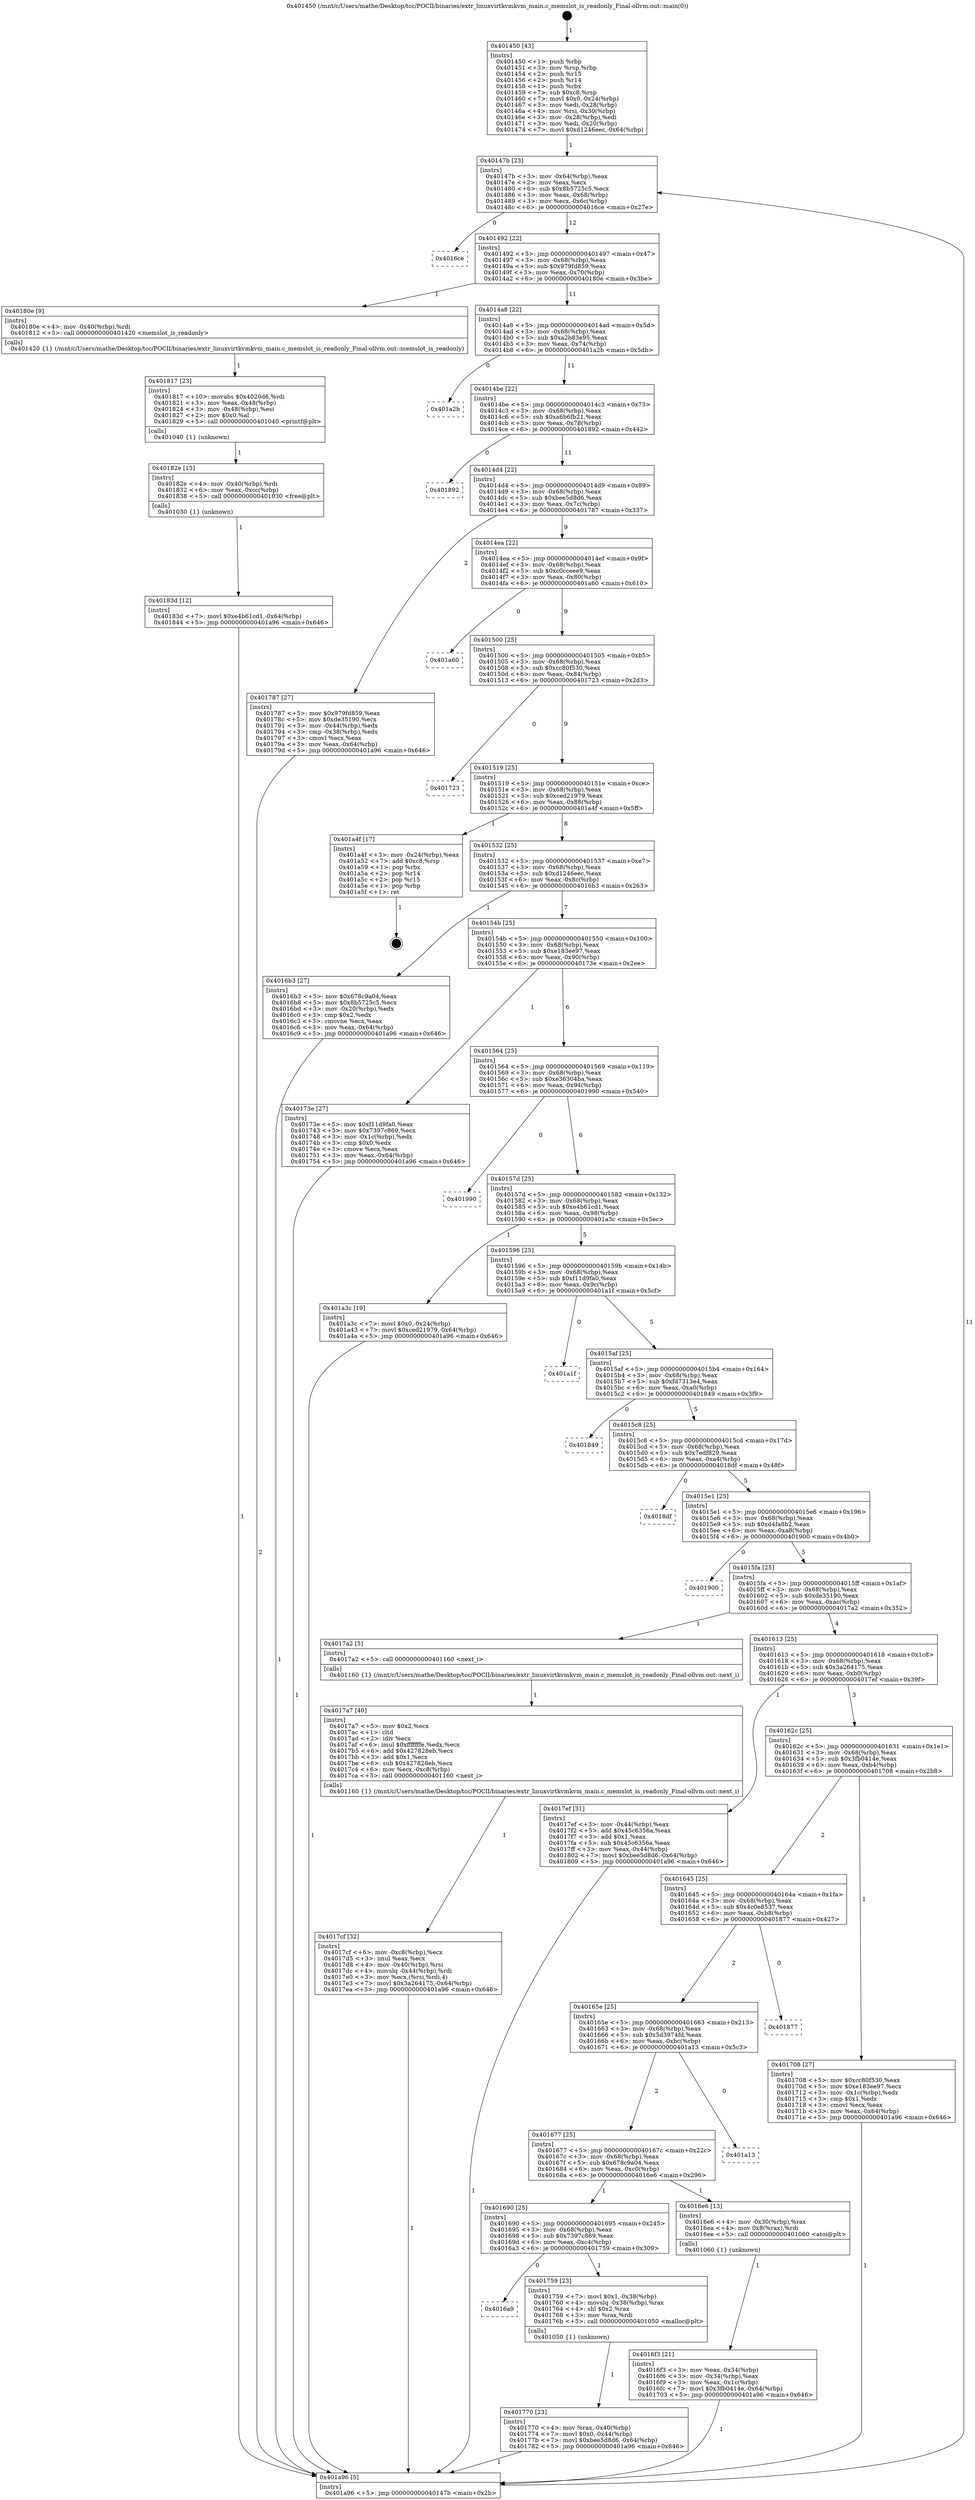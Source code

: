 digraph "0x401450" {
  label = "0x401450 (/mnt/c/Users/mathe/Desktop/tcc/POCII/binaries/extr_linuxvirtkvmkvm_main.c_memslot_is_readonly_Final-ollvm.out::main(0))"
  labelloc = "t"
  node[shape=record]

  Entry [label="",width=0.3,height=0.3,shape=circle,fillcolor=black,style=filled]
  "0x40147b" [label="{
     0x40147b [23]\l
     | [instrs]\l
     &nbsp;&nbsp;0x40147b \<+3\>: mov -0x64(%rbp),%eax\l
     &nbsp;&nbsp;0x40147e \<+2\>: mov %eax,%ecx\l
     &nbsp;&nbsp;0x401480 \<+6\>: sub $0x8b5725c5,%ecx\l
     &nbsp;&nbsp;0x401486 \<+3\>: mov %eax,-0x68(%rbp)\l
     &nbsp;&nbsp;0x401489 \<+3\>: mov %ecx,-0x6c(%rbp)\l
     &nbsp;&nbsp;0x40148c \<+6\>: je 00000000004016ce \<main+0x27e\>\l
  }"]
  "0x4016ce" [label="{
     0x4016ce\l
  }", style=dashed]
  "0x401492" [label="{
     0x401492 [22]\l
     | [instrs]\l
     &nbsp;&nbsp;0x401492 \<+5\>: jmp 0000000000401497 \<main+0x47\>\l
     &nbsp;&nbsp;0x401497 \<+3\>: mov -0x68(%rbp),%eax\l
     &nbsp;&nbsp;0x40149a \<+5\>: sub $0x979fd859,%eax\l
     &nbsp;&nbsp;0x40149f \<+3\>: mov %eax,-0x70(%rbp)\l
     &nbsp;&nbsp;0x4014a2 \<+6\>: je 000000000040180e \<main+0x3be\>\l
  }"]
  Exit [label="",width=0.3,height=0.3,shape=circle,fillcolor=black,style=filled,peripheries=2]
  "0x40180e" [label="{
     0x40180e [9]\l
     | [instrs]\l
     &nbsp;&nbsp;0x40180e \<+4\>: mov -0x40(%rbp),%rdi\l
     &nbsp;&nbsp;0x401812 \<+5\>: call 0000000000401420 \<memslot_is_readonly\>\l
     | [calls]\l
     &nbsp;&nbsp;0x401420 \{1\} (/mnt/c/Users/mathe/Desktop/tcc/POCII/binaries/extr_linuxvirtkvmkvm_main.c_memslot_is_readonly_Final-ollvm.out::memslot_is_readonly)\l
  }"]
  "0x4014a8" [label="{
     0x4014a8 [22]\l
     | [instrs]\l
     &nbsp;&nbsp;0x4014a8 \<+5\>: jmp 00000000004014ad \<main+0x5d\>\l
     &nbsp;&nbsp;0x4014ad \<+3\>: mov -0x68(%rbp),%eax\l
     &nbsp;&nbsp;0x4014b0 \<+5\>: sub $0xa2b83e95,%eax\l
     &nbsp;&nbsp;0x4014b5 \<+3\>: mov %eax,-0x74(%rbp)\l
     &nbsp;&nbsp;0x4014b8 \<+6\>: je 0000000000401a2b \<main+0x5db\>\l
  }"]
  "0x40183d" [label="{
     0x40183d [12]\l
     | [instrs]\l
     &nbsp;&nbsp;0x40183d \<+7\>: movl $0xe4b61cd1,-0x64(%rbp)\l
     &nbsp;&nbsp;0x401844 \<+5\>: jmp 0000000000401a96 \<main+0x646\>\l
  }"]
  "0x401a2b" [label="{
     0x401a2b\l
  }", style=dashed]
  "0x4014be" [label="{
     0x4014be [22]\l
     | [instrs]\l
     &nbsp;&nbsp;0x4014be \<+5\>: jmp 00000000004014c3 \<main+0x73\>\l
     &nbsp;&nbsp;0x4014c3 \<+3\>: mov -0x68(%rbp),%eax\l
     &nbsp;&nbsp;0x4014c6 \<+5\>: sub $0xa6b6fb21,%eax\l
     &nbsp;&nbsp;0x4014cb \<+3\>: mov %eax,-0x78(%rbp)\l
     &nbsp;&nbsp;0x4014ce \<+6\>: je 0000000000401892 \<main+0x442\>\l
  }"]
  "0x40182e" [label="{
     0x40182e [15]\l
     | [instrs]\l
     &nbsp;&nbsp;0x40182e \<+4\>: mov -0x40(%rbp),%rdi\l
     &nbsp;&nbsp;0x401832 \<+6\>: mov %eax,-0xcc(%rbp)\l
     &nbsp;&nbsp;0x401838 \<+5\>: call 0000000000401030 \<free@plt\>\l
     | [calls]\l
     &nbsp;&nbsp;0x401030 \{1\} (unknown)\l
  }"]
  "0x401892" [label="{
     0x401892\l
  }", style=dashed]
  "0x4014d4" [label="{
     0x4014d4 [22]\l
     | [instrs]\l
     &nbsp;&nbsp;0x4014d4 \<+5\>: jmp 00000000004014d9 \<main+0x89\>\l
     &nbsp;&nbsp;0x4014d9 \<+3\>: mov -0x68(%rbp),%eax\l
     &nbsp;&nbsp;0x4014dc \<+5\>: sub $0xbee5d8d6,%eax\l
     &nbsp;&nbsp;0x4014e1 \<+3\>: mov %eax,-0x7c(%rbp)\l
     &nbsp;&nbsp;0x4014e4 \<+6\>: je 0000000000401787 \<main+0x337\>\l
  }"]
  "0x401817" [label="{
     0x401817 [23]\l
     | [instrs]\l
     &nbsp;&nbsp;0x401817 \<+10\>: movabs $0x4020d6,%rdi\l
     &nbsp;&nbsp;0x401821 \<+3\>: mov %eax,-0x48(%rbp)\l
     &nbsp;&nbsp;0x401824 \<+3\>: mov -0x48(%rbp),%esi\l
     &nbsp;&nbsp;0x401827 \<+2\>: mov $0x0,%al\l
     &nbsp;&nbsp;0x401829 \<+5\>: call 0000000000401040 \<printf@plt\>\l
     | [calls]\l
     &nbsp;&nbsp;0x401040 \{1\} (unknown)\l
  }"]
  "0x401787" [label="{
     0x401787 [27]\l
     | [instrs]\l
     &nbsp;&nbsp;0x401787 \<+5\>: mov $0x979fd859,%eax\l
     &nbsp;&nbsp;0x40178c \<+5\>: mov $0xde35190,%ecx\l
     &nbsp;&nbsp;0x401791 \<+3\>: mov -0x44(%rbp),%edx\l
     &nbsp;&nbsp;0x401794 \<+3\>: cmp -0x38(%rbp),%edx\l
     &nbsp;&nbsp;0x401797 \<+3\>: cmovl %ecx,%eax\l
     &nbsp;&nbsp;0x40179a \<+3\>: mov %eax,-0x64(%rbp)\l
     &nbsp;&nbsp;0x40179d \<+5\>: jmp 0000000000401a96 \<main+0x646\>\l
  }"]
  "0x4014ea" [label="{
     0x4014ea [22]\l
     | [instrs]\l
     &nbsp;&nbsp;0x4014ea \<+5\>: jmp 00000000004014ef \<main+0x9f\>\l
     &nbsp;&nbsp;0x4014ef \<+3\>: mov -0x68(%rbp),%eax\l
     &nbsp;&nbsp;0x4014f2 \<+5\>: sub $0xc0cceee9,%eax\l
     &nbsp;&nbsp;0x4014f7 \<+3\>: mov %eax,-0x80(%rbp)\l
     &nbsp;&nbsp;0x4014fa \<+6\>: je 0000000000401a60 \<main+0x610\>\l
  }"]
  "0x4017cf" [label="{
     0x4017cf [32]\l
     | [instrs]\l
     &nbsp;&nbsp;0x4017cf \<+6\>: mov -0xc8(%rbp),%ecx\l
     &nbsp;&nbsp;0x4017d5 \<+3\>: imul %eax,%ecx\l
     &nbsp;&nbsp;0x4017d8 \<+4\>: mov -0x40(%rbp),%rsi\l
     &nbsp;&nbsp;0x4017dc \<+4\>: movslq -0x44(%rbp),%rdi\l
     &nbsp;&nbsp;0x4017e0 \<+3\>: mov %ecx,(%rsi,%rdi,4)\l
     &nbsp;&nbsp;0x4017e3 \<+7\>: movl $0x3a264175,-0x64(%rbp)\l
     &nbsp;&nbsp;0x4017ea \<+5\>: jmp 0000000000401a96 \<main+0x646\>\l
  }"]
  "0x401a60" [label="{
     0x401a60\l
  }", style=dashed]
  "0x401500" [label="{
     0x401500 [25]\l
     | [instrs]\l
     &nbsp;&nbsp;0x401500 \<+5\>: jmp 0000000000401505 \<main+0xb5\>\l
     &nbsp;&nbsp;0x401505 \<+3\>: mov -0x68(%rbp),%eax\l
     &nbsp;&nbsp;0x401508 \<+5\>: sub $0xcc80f530,%eax\l
     &nbsp;&nbsp;0x40150d \<+6\>: mov %eax,-0x84(%rbp)\l
     &nbsp;&nbsp;0x401513 \<+6\>: je 0000000000401723 \<main+0x2d3\>\l
  }"]
  "0x4017a7" [label="{
     0x4017a7 [40]\l
     | [instrs]\l
     &nbsp;&nbsp;0x4017a7 \<+5\>: mov $0x2,%ecx\l
     &nbsp;&nbsp;0x4017ac \<+1\>: cltd\l
     &nbsp;&nbsp;0x4017ad \<+2\>: idiv %ecx\l
     &nbsp;&nbsp;0x4017af \<+6\>: imul $0xfffffffe,%edx,%ecx\l
     &nbsp;&nbsp;0x4017b5 \<+6\>: add $0x427828eb,%ecx\l
     &nbsp;&nbsp;0x4017bb \<+3\>: add $0x1,%ecx\l
     &nbsp;&nbsp;0x4017be \<+6\>: sub $0x427828eb,%ecx\l
     &nbsp;&nbsp;0x4017c4 \<+6\>: mov %ecx,-0xc8(%rbp)\l
     &nbsp;&nbsp;0x4017ca \<+5\>: call 0000000000401160 \<next_i\>\l
     | [calls]\l
     &nbsp;&nbsp;0x401160 \{1\} (/mnt/c/Users/mathe/Desktop/tcc/POCII/binaries/extr_linuxvirtkvmkvm_main.c_memslot_is_readonly_Final-ollvm.out::next_i)\l
  }"]
  "0x401723" [label="{
     0x401723\l
  }", style=dashed]
  "0x401519" [label="{
     0x401519 [25]\l
     | [instrs]\l
     &nbsp;&nbsp;0x401519 \<+5\>: jmp 000000000040151e \<main+0xce\>\l
     &nbsp;&nbsp;0x40151e \<+3\>: mov -0x68(%rbp),%eax\l
     &nbsp;&nbsp;0x401521 \<+5\>: sub $0xced21979,%eax\l
     &nbsp;&nbsp;0x401526 \<+6\>: mov %eax,-0x88(%rbp)\l
     &nbsp;&nbsp;0x40152c \<+6\>: je 0000000000401a4f \<main+0x5ff\>\l
  }"]
  "0x401770" [label="{
     0x401770 [23]\l
     | [instrs]\l
     &nbsp;&nbsp;0x401770 \<+4\>: mov %rax,-0x40(%rbp)\l
     &nbsp;&nbsp;0x401774 \<+7\>: movl $0x0,-0x44(%rbp)\l
     &nbsp;&nbsp;0x40177b \<+7\>: movl $0xbee5d8d6,-0x64(%rbp)\l
     &nbsp;&nbsp;0x401782 \<+5\>: jmp 0000000000401a96 \<main+0x646\>\l
  }"]
  "0x401a4f" [label="{
     0x401a4f [17]\l
     | [instrs]\l
     &nbsp;&nbsp;0x401a4f \<+3\>: mov -0x24(%rbp),%eax\l
     &nbsp;&nbsp;0x401a52 \<+7\>: add $0xc8,%rsp\l
     &nbsp;&nbsp;0x401a59 \<+1\>: pop %rbx\l
     &nbsp;&nbsp;0x401a5a \<+2\>: pop %r14\l
     &nbsp;&nbsp;0x401a5c \<+2\>: pop %r15\l
     &nbsp;&nbsp;0x401a5e \<+1\>: pop %rbp\l
     &nbsp;&nbsp;0x401a5f \<+1\>: ret\l
  }"]
  "0x401532" [label="{
     0x401532 [25]\l
     | [instrs]\l
     &nbsp;&nbsp;0x401532 \<+5\>: jmp 0000000000401537 \<main+0xe7\>\l
     &nbsp;&nbsp;0x401537 \<+3\>: mov -0x68(%rbp),%eax\l
     &nbsp;&nbsp;0x40153a \<+5\>: sub $0xd1246eec,%eax\l
     &nbsp;&nbsp;0x40153f \<+6\>: mov %eax,-0x8c(%rbp)\l
     &nbsp;&nbsp;0x401545 \<+6\>: je 00000000004016b3 \<main+0x263\>\l
  }"]
  "0x4016a9" [label="{
     0x4016a9\l
  }", style=dashed]
  "0x4016b3" [label="{
     0x4016b3 [27]\l
     | [instrs]\l
     &nbsp;&nbsp;0x4016b3 \<+5\>: mov $0x678c9a04,%eax\l
     &nbsp;&nbsp;0x4016b8 \<+5\>: mov $0x8b5725c5,%ecx\l
     &nbsp;&nbsp;0x4016bd \<+3\>: mov -0x20(%rbp),%edx\l
     &nbsp;&nbsp;0x4016c0 \<+3\>: cmp $0x2,%edx\l
     &nbsp;&nbsp;0x4016c3 \<+3\>: cmovne %ecx,%eax\l
     &nbsp;&nbsp;0x4016c6 \<+3\>: mov %eax,-0x64(%rbp)\l
     &nbsp;&nbsp;0x4016c9 \<+5\>: jmp 0000000000401a96 \<main+0x646\>\l
  }"]
  "0x40154b" [label="{
     0x40154b [25]\l
     | [instrs]\l
     &nbsp;&nbsp;0x40154b \<+5\>: jmp 0000000000401550 \<main+0x100\>\l
     &nbsp;&nbsp;0x401550 \<+3\>: mov -0x68(%rbp),%eax\l
     &nbsp;&nbsp;0x401553 \<+5\>: sub $0xe183ee97,%eax\l
     &nbsp;&nbsp;0x401558 \<+6\>: mov %eax,-0x90(%rbp)\l
     &nbsp;&nbsp;0x40155e \<+6\>: je 000000000040173e \<main+0x2ee\>\l
  }"]
  "0x401a96" [label="{
     0x401a96 [5]\l
     | [instrs]\l
     &nbsp;&nbsp;0x401a96 \<+5\>: jmp 000000000040147b \<main+0x2b\>\l
  }"]
  "0x401450" [label="{
     0x401450 [43]\l
     | [instrs]\l
     &nbsp;&nbsp;0x401450 \<+1\>: push %rbp\l
     &nbsp;&nbsp;0x401451 \<+3\>: mov %rsp,%rbp\l
     &nbsp;&nbsp;0x401454 \<+2\>: push %r15\l
     &nbsp;&nbsp;0x401456 \<+2\>: push %r14\l
     &nbsp;&nbsp;0x401458 \<+1\>: push %rbx\l
     &nbsp;&nbsp;0x401459 \<+7\>: sub $0xc8,%rsp\l
     &nbsp;&nbsp;0x401460 \<+7\>: movl $0x0,-0x24(%rbp)\l
     &nbsp;&nbsp;0x401467 \<+3\>: mov %edi,-0x28(%rbp)\l
     &nbsp;&nbsp;0x40146a \<+4\>: mov %rsi,-0x30(%rbp)\l
     &nbsp;&nbsp;0x40146e \<+3\>: mov -0x28(%rbp),%edi\l
     &nbsp;&nbsp;0x401471 \<+3\>: mov %edi,-0x20(%rbp)\l
     &nbsp;&nbsp;0x401474 \<+7\>: movl $0xd1246eec,-0x64(%rbp)\l
  }"]
  "0x401759" [label="{
     0x401759 [23]\l
     | [instrs]\l
     &nbsp;&nbsp;0x401759 \<+7\>: movl $0x1,-0x38(%rbp)\l
     &nbsp;&nbsp;0x401760 \<+4\>: movslq -0x38(%rbp),%rax\l
     &nbsp;&nbsp;0x401764 \<+4\>: shl $0x2,%rax\l
     &nbsp;&nbsp;0x401768 \<+3\>: mov %rax,%rdi\l
     &nbsp;&nbsp;0x40176b \<+5\>: call 0000000000401050 \<malloc@plt\>\l
     | [calls]\l
     &nbsp;&nbsp;0x401050 \{1\} (unknown)\l
  }"]
  "0x40173e" [label="{
     0x40173e [27]\l
     | [instrs]\l
     &nbsp;&nbsp;0x40173e \<+5\>: mov $0xf11d9fa0,%eax\l
     &nbsp;&nbsp;0x401743 \<+5\>: mov $0x7397c869,%ecx\l
     &nbsp;&nbsp;0x401748 \<+3\>: mov -0x1c(%rbp),%edx\l
     &nbsp;&nbsp;0x40174b \<+3\>: cmp $0x0,%edx\l
     &nbsp;&nbsp;0x40174e \<+3\>: cmove %ecx,%eax\l
     &nbsp;&nbsp;0x401751 \<+3\>: mov %eax,-0x64(%rbp)\l
     &nbsp;&nbsp;0x401754 \<+5\>: jmp 0000000000401a96 \<main+0x646\>\l
  }"]
  "0x401564" [label="{
     0x401564 [25]\l
     | [instrs]\l
     &nbsp;&nbsp;0x401564 \<+5\>: jmp 0000000000401569 \<main+0x119\>\l
     &nbsp;&nbsp;0x401569 \<+3\>: mov -0x68(%rbp),%eax\l
     &nbsp;&nbsp;0x40156c \<+5\>: sub $0xe36304ba,%eax\l
     &nbsp;&nbsp;0x401571 \<+6\>: mov %eax,-0x94(%rbp)\l
     &nbsp;&nbsp;0x401577 \<+6\>: je 0000000000401990 \<main+0x540\>\l
  }"]
  "0x4016f3" [label="{
     0x4016f3 [21]\l
     | [instrs]\l
     &nbsp;&nbsp;0x4016f3 \<+3\>: mov %eax,-0x34(%rbp)\l
     &nbsp;&nbsp;0x4016f6 \<+3\>: mov -0x34(%rbp),%eax\l
     &nbsp;&nbsp;0x4016f9 \<+3\>: mov %eax,-0x1c(%rbp)\l
     &nbsp;&nbsp;0x4016fc \<+7\>: movl $0x3fb0414e,-0x64(%rbp)\l
     &nbsp;&nbsp;0x401703 \<+5\>: jmp 0000000000401a96 \<main+0x646\>\l
  }"]
  "0x401990" [label="{
     0x401990\l
  }", style=dashed]
  "0x40157d" [label="{
     0x40157d [25]\l
     | [instrs]\l
     &nbsp;&nbsp;0x40157d \<+5\>: jmp 0000000000401582 \<main+0x132\>\l
     &nbsp;&nbsp;0x401582 \<+3\>: mov -0x68(%rbp),%eax\l
     &nbsp;&nbsp;0x401585 \<+5\>: sub $0xe4b61cd1,%eax\l
     &nbsp;&nbsp;0x40158a \<+6\>: mov %eax,-0x98(%rbp)\l
     &nbsp;&nbsp;0x401590 \<+6\>: je 0000000000401a3c \<main+0x5ec\>\l
  }"]
  "0x401690" [label="{
     0x401690 [25]\l
     | [instrs]\l
     &nbsp;&nbsp;0x401690 \<+5\>: jmp 0000000000401695 \<main+0x245\>\l
     &nbsp;&nbsp;0x401695 \<+3\>: mov -0x68(%rbp),%eax\l
     &nbsp;&nbsp;0x401698 \<+5\>: sub $0x7397c869,%eax\l
     &nbsp;&nbsp;0x40169d \<+6\>: mov %eax,-0xc4(%rbp)\l
     &nbsp;&nbsp;0x4016a3 \<+6\>: je 0000000000401759 \<main+0x309\>\l
  }"]
  "0x401a3c" [label="{
     0x401a3c [19]\l
     | [instrs]\l
     &nbsp;&nbsp;0x401a3c \<+7\>: movl $0x0,-0x24(%rbp)\l
     &nbsp;&nbsp;0x401a43 \<+7\>: movl $0xced21979,-0x64(%rbp)\l
     &nbsp;&nbsp;0x401a4a \<+5\>: jmp 0000000000401a96 \<main+0x646\>\l
  }"]
  "0x401596" [label="{
     0x401596 [25]\l
     | [instrs]\l
     &nbsp;&nbsp;0x401596 \<+5\>: jmp 000000000040159b \<main+0x14b\>\l
     &nbsp;&nbsp;0x40159b \<+3\>: mov -0x68(%rbp),%eax\l
     &nbsp;&nbsp;0x40159e \<+5\>: sub $0xf11d9fa0,%eax\l
     &nbsp;&nbsp;0x4015a3 \<+6\>: mov %eax,-0x9c(%rbp)\l
     &nbsp;&nbsp;0x4015a9 \<+6\>: je 0000000000401a1f \<main+0x5cf\>\l
  }"]
  "0x4016e6" [label="{
     0x4016e6 [13]\l
     | [instrs]\l
     &nbsp;&nbsp;0x4016e6 \<+4\>: mov -0x30(%rbp),%rax\l
     &nbsp;&nbsp;0x4016ea \<+4\>: mov 0x8(%rax),%rdi\l
     &nbsp;&nbsp;0x4016ee \<+5\>: call 0000000000401060 \<atoi@plt\>\l
     | [calls]\l
     &nbsp;&nbsp;0x401060 \{1\} (unknown)\l
  }"]
  "0x401a1f" [label="{
     0x401a1f\l
  }", style=dashed]
  "0x4015af" [label="{
     0x4015af [25]\l
     | [instrs]\l
     &nbsp;&nbsp;0x4015af \<+5\>: jmp 00000000004015b4 \<main+0x164\>\l
     &nbsp;&nbsp;0x4015b4 \<+3\>: mov -0x68(%rbp),%eax\l
     &nbsp;&nbsp;0x4015b7 \<+5\>: sub $0xfd7313e4,%eax\l
     &nbsp;&nbsp;0x4015bc \<+6\>: mov %eax,-0xa0(%rbp)\l
     &nbsp;&nbsp;0x4015c2 \<+6\>: je 0000000000401849 \<main+0x3f9\>\l
  }"]
  "0x401677" [label="{
     0x401677 [25]\l
     | [instrs]\l
     &nbsp;&nbsp;0x401677 \<+5\>: jmp 000000000040167c \<main+0x22c\>\l
     &nbsp;&nbsp;0x40167c \<+3\>: mov -0x68(%rbp),%eax\l
     &nbsp;&nbsp;0x40167f \<+5\>: sub $0x678c9a04,%eax\l
     &nbsp;&nbsp;0x401684 \<+6\>: mov %eax,-0xc0(%rbp)\l
     &nbsp;&nbsp;0x40168a \<+6\>: je 00000000004016e6 \<main+0x296\>\l
  }"]
  "0x401849" [label="{
     0x401849\l
  }", style=dashed]
  "0x4015c8" [label="{
     0x4015c8 [25]\l
     | [instrs]\l
     &nbsp;&nbsp;0x4015c8 \<+5\>: jmp 00000000004015cd \<main+0x17d\>\l
     &nbsp;&nbsp;0x4015cd \<+3\>: mov -0x68(%rbp),%eax\l
     &nbsp;&nbsp;0x4015d0 \<+5\>: sub $0x7edf829,%eax\l
     &nbsp;&nbsp;0x4015d5 \<+6\>: mov %eax,-0xa4(%rbp)\l
     &nbsp;&nbsp;0x4015db \<+6\>: je 00000000004018df \<main+0x48f\>\l
  }"]
  "0x401a13" [label="{
     0x401a13\l
  }", style=dashed]
  "0x4018df" [label="{
     0x4018df\l
  }", style=dashed]
  "0x4015e1" [label="{
     0x4015e1 [25]\l
     | [instrs]\l
     &nbsp;&nbsp;0x4015e1 \<+5\>: jmp 00000000004015e6 \<main+0x196\>\l
     &nbsp;&nbsp;0x4015e6 \<+3\>: mov -0x68(%rbp),%eax\l
     &nbsp;&nbsp;0x4015e9 \<+5\>: sub $0xd4fa8b2,%eax\l
     &nbsp;&nbsp;0x4015ee \<+6\>: mov %eax,-0xa8(%rbp)\l
     &nbsp;&nbsp;0x4015f4 \<+6\>: je 0000000000401900 \<main+0x4b0\>\l
  }"]
  "0x40165e" [label="{
     0x40165e [25]\l
     | [instrs]\l
     &nbsp;&nbsp;0x40165e \<+5\>: jmp 0000000000401663 \<main+0x213\>\l
     &nbsp;&nbsp;0x401663 \<+3\>: mov -0x68(%rbp),%eax\l
     &nbsp;&nbsp;0x401666 \<+5\>: sub $0x5d3974fd,%eax\l
     &nbsp;&nbsp;0x40166b \<+6\>: mov %eax,-0xbc(%rbp)\l
     &nbsp;&nbsp;0x401671 \<+6\>: je 0000000000401a13 \<main+0x5c3\>\l
  }"]
  "0x401900" [label="{
     0x401900\l
  }", style=dashed]
  "0x4015fa" [label="{
     0x4015fa [25]\l
     | [instrs]\l
     &nbsp;&nbsp;0x4015fa \<+5\>: jmp 00000000004015ff \<main+0x1af\>\l
     &nbsp;&nbsp;0x4015ff \<+3\>: mov -0x68(%rbp),%eax\l
     &nbsp;&nbsp;0x401602 \<+5\>: sub $0xde35190,%eax\l
     &nbsp;&nbsp;0x401607 \<+6\>: mov %eax,-0xac(%rbp)\l
     &nbsp;&nbsp;0x40160d \<+6\>: je 00000000004017a2 \<main+0x352\>\l
  }"]
  "0x401877" [label="{
     0x401877\l
  }", style=dashed]
  "0x4017a2" [label="{
     0x4017a2 [5]\l
     | [instrs]\l
     &nbsp;&nbsp;0x4017a2 \<+5\>: call 0000000000401160 \<next_i\>\l
     | [calls]\l
     &nbsp;&nbsp;0x401160 \{1\} (/mnt/c/Users/mathe/Desktop/tcc/POCII/binaries/extr_linuxvirtkvmkvm_main.c_memslot_is_readonly_Final-ollvm.out::next_i)\l
  }"]
  "0x401613" [label="{
     0x401613 [25]\l
     | [instrs]\l
     &nbsp;&nbsp;0x401613 \<+5\>: jmp 0000000000401618 \<main+0x1c8\>\l
     &nbsp;&nbsp;0x401618 \<+3\>: mov -0x68(%rbp),%eax\l
     &nbsp;&nbsp;0x40161b \<+5\>: sub $0x3a264175,%eax\l
     &nbsp;&nbsp;0x401620 \<+6\>: mov %eax,-0xb0(%rbp)\l
     &nbsp;&nbsp;0x401626 \<+6\>: je 00000000004017ef \<main+0x39f\>\l
  }"]
  "0x401645" [label="{
     0x401645 [25]\l
     | [instrs]\l
     &nbsp;&nbsp;0x401645 \<+5\>: jmp 000000000040164a \<main+0x1fa\>\l
     &nbsp;&nbsp;0x40164a \<+3\>: mov -0x68(%rbp),%eax\l
     &nbsp;&nbsp;0x40164d \<+5\>: sub $0x4c0e8537,%eax\l
     &nbsp;&nbsp;0x401652 \<+6\>: mov %eax,-0xb8(%rbp)\l
     &nbsp;&nbsp;0x401658 \<+6\>: je 0000000000401877 \<main+0x427\>\l
  }"]
  "0x4017ef" [label="{
     0x4017ef [31]\l
     | [instrs]\l
     &nbsp;&nbsp;0x4017ef \<+3\>: mov -0x44(%rbp),%eax\l
     &nbsp;&nbsp;0x4017f2 \<+5\>: add $0x45c6356a,%eax\l
     &nbsp;&nbsp;0x4017f7 \<+3\>: add $0x1,%eax\l
     &nbsp;&nbsp;0x4017fa \<+5\>: sub $0x45c6356a,%eax\l
     &nbsp;&nbsp;0x4017ff \<+3\>: mov %eax,-0x44(%rbp)\l
     &nbsp;&nbsp;0x401802 \<+7\>: movl $0xbee5d8d6,-0x64(%rbp)\l
     &nbsp;&nbsp;0x401809 \<+5\>: jmp 0000000000401a96 \<main+0x646\>\l
  }"]
  "0x40162c" [label="{
     0x40162c [25]\l
     | [instrs]\l
     &nbsp;&nbsp;0x40162c \<+5\>: jmp 0000000000401631 \<main+0x1e1\>\l
     &nbsp;&nbsp;0x401631 \<+3\>: mov -0x68(%rbp),%eax\l
     &nbsp;&nbsp;0x401634 \<+5\>: sub $0x3fb0414e,%eax\l
     &nbsp;&nbsp;0x401639 \<+6\>: mov %eax,-0xb4(%rbp)\l
     &nbsp;&nbsp;0x40163f \<+6\>: je 0000000000401708 \<main+0x2b8\>\l
  }"]
  "0x401708" [label="{
     0x401708 [27]\l
     | [instrs]\l
     &nbsp;&nbsp;0x401708 \<+5\>: mov $0xcc80f530,%eax\l
     &nbsp;&nbsp;0x40170d \<+5\>: mov $0xe183ee97,%ecx\l
     &nbsp;&nbsp;0x401712 \<+3\>: mov -0x1c(%rbp),%edx\l
     &nbsp;&nbsp;0x401715 \<+3\>: cmp $0x1,%edx\l
     &nbsp;&nbsp;0x401718 \<+3\>: cmovl %ecx,%eax\l
     &nbsp;&nbsp;0x40171b \<+3\>: mov %eax,-0x64(%rbp)\l
     &nbsp;&nbsp;0x40171e \<+5\>: jmp 0000000000401a96 \<main+0x646\>\l
  }"]
  Entry -> "0x401450" [label=" 1"]
  "0x40147b" -> "0x4016ce" [label=" 0"]
  "0x40147b" -> "0x401492" [label=" 12"]
  "0x401a4f" -> Exit [label=" 1"]
  "0x401492" -> "0x40180e" [label=" 1"]
  "0x401492" -> "0x4014a8" [label=" 11"]
  "0x401a3c" -> "0x401a96" [label=" 1"]
  "0x4014a8" -> "0x401a2b" [label=" 0"]
  "0x4014a8" -> "0x4014be" [label=" 11"]
  "0x40183d" -> "0x401a96" [label=" 1"]
  "0x4014be" -> "0x401892" [label=" 0"]
  "0x4014be" -> "0x4014d4" [label=" 11"]
  "0x40182e" -> "0x40183d" [label=" 1"]
  "0x4014d4" -> "0x401787" [label=" 2"]
  "0x4014d4" -> "0x4014ea" [label=" 9"]
  "0x401817" -> "0x40182e" [label=" 1"]
  "0x4014ea" -> "0x401a60" [label=" 0"]
  "0x4014ea" -> "0x401500" [label=" 9"]
  "0x40180e" -> "0x401817" [label=" 1"]
  "0x401500" -> "0x401723" [label=" 0"]
  "0x401500" -> "0x401519" [label=" 9"]
  "0x4017ef" -> "0x401a96" [label=" 1"]
  "0x401519" -> "0x401a4f" [label=" 1"]
  "0x401519" -> "0x401532" [label=" 8"]
  "0x4017cf" -> "0x401a96" [label=" 1"]
  "0x401532" -> "0x4016b3" [label=" 1"]
  "0x401532" -> "0x40154b" [label=" 7"]
  "0x4016b3" -> "0x401a96" [label=" 1"]
  "0x401450" -> "0x40147b" [label=" 1"]
  "0x401a96" -> "0x40147b" [label=" 11"]
  "0x4017a7" -> "0x4017cf" [label=" 1"]
  "0x40154b" -> "0x40173e" [label=" 1"]
  "0x40154b" -> "0x401564" [label=" 6"]
  "0x4017a2" -> "0x4017a7" [label=" 1"]
  "0x401564" -> "0x401990" [label=" 0"]
  "0x401564" -> "0x40157d" [label=" 6"]
  "0x401770" -> "0x401a96" [label=" 1"]
  "0x40157d" -> "0x401a3c" [label=" 1"]
  "0x40157d" -> "0x401596" [label=" 5"]
  "0x401759" -> "0x401770" [label=" 1"]
  "0x401596" -> "0x401a1f" [label=" 0"]
  "0x401596" -> "0x4015af" [label=" 5"]
  "0x401690" -> "0x4016a9" [label=" 0"]
  "0x4015af" -> "0x401849" [label=" 0"]
  "0x4015af" -> "0x4015c8" [label=" 5"]
  "0x401787" -> "0x401a96" [label=" 2"]
  "0x4015c8" -> "0x4018df" [label=" 0"]
  "0x4015c8" -> "0x4015e1" [label=" 5"]
  "0x40173e" -> "0x401a96" [label=" 1"]
  "0x4015e1" -> "0x401900" [label=" 0"]
  "0x4015e1" -> "0x4015fa" [label=" 5"]
  "0x4016f3" -> "0x401a96" [label=" 1"]
  "0x4015fa" -> "0x4017a2" [label=" 1"]
  "0x4015fa" -> "0x401613" [label=" 4"]
  "0x4016e6" -> "0x4016f3" [label=" 1"]
  "0x401613" -> "0x4017ef" [label=" 1"]
  "0x401613" -> "0x40162c" [label=" 3"]
  "0x401677" -> "0x4016e6" [label=" 1"]
  "0x40162c" -> "0x401708" [label=" 1"]
  "0x40162c" -> "0x401645" [label=" 2"]
  "0x401677" -> "0x401690" [label=" 1"]
  "0x401645" -> "0x401877" [label=" 0"]
  "0x401645" -> "0x40165e" [label=" 2"]
  "0x401708" -> "0x401a96" [label=" 1"]
  "0x40165e" -> "0x401a13" [label=" 0"]
  "0x40165e" -> "0x401677" [label=" 2"]
  "0x401690" -> "0x401759" [label=" 1"]
}
